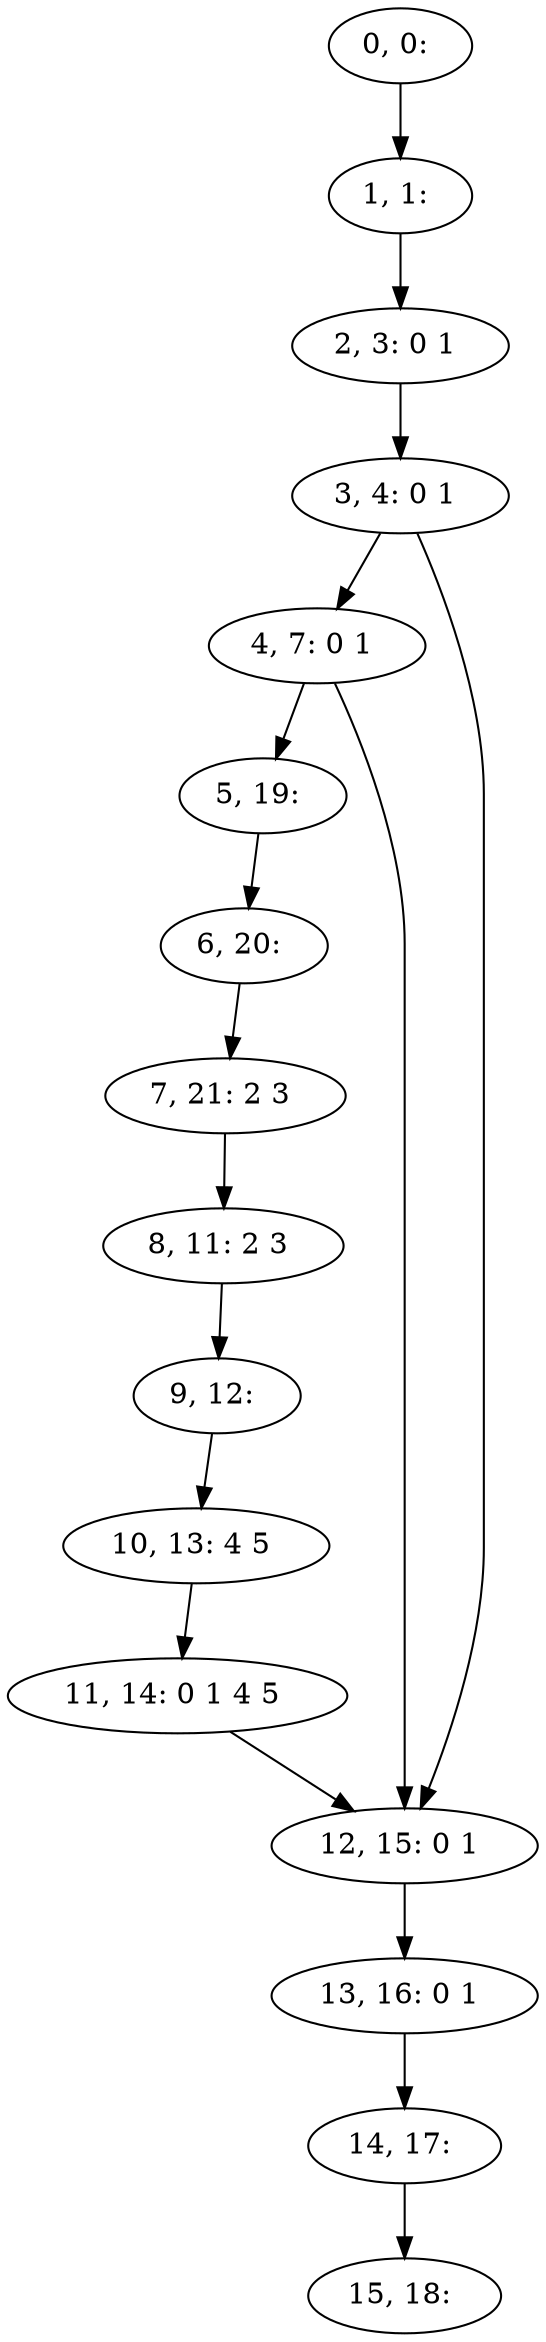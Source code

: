 digraph G {
0[label="0, 0: "];
1[label="1, 1: "];
2[label="2, 3: 0 1 "];
3[label="3, 4: 0 1 "];
4[label="4, 7: 0 1 "];
5[label="5, 19: "];
6[label="6, 20: "];
7[label="7, 21: 2 3 "];
8[label="8, 11: 2 3 "];
9[label="9, 12: "];
10[label="10, 13: 4 5 "];
11[label="11, 14: 0 1 4 5 "];
12[label="12, 15: 0 1 "];
13[label="13, 16: 0 1 "];
14[label="14, 17: "];
15[label="15, 18: "];
0->1 ;
1->2 ;
2->3 ;
3->4 ;
3->12 ;
4->5 ;
4->12 ;
5->6 ;
6->7 ;
7->8 ;
8->9 ;
9->10 ;
10->11 ;
11->12 ;
12->13 ;
13->14 ;
14->15 ;
}
